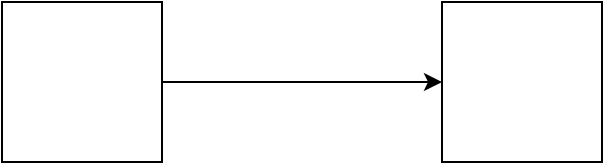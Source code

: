 <mxfile version="21.8.0" type="github">
  <diagram name="Page-1" id="0aORDNu3FcURMgkyUyE6">
    <mxGraphModel dx="1434" dy="776" grid="1" gridSize="10" guides="1" tooltips="1" connect="1" arrows="1" fold="1" page="1" pageScale="1" pageWidth="850" pageHeight="1100" math="0" shadow="0">
      <root>
        <mxCell id="0" />
        <mxCell id="1" parent="0" />
        <mxCell id="KkvB6gR0wvtMuJVjzlPa-4" style="edgeStyle=orthogonalEdgeStyle;rounded=0;orthogonalLoop=1;jettySize=auto;html=1;exitX=1;exitY=0.5;exitDx=0;exitDy=0;" edge="1" parent="1" source="KkvB6gR0wvtMuJVjzlPa-1" target="KkvB6gR0wvtMuJVjzlPa-5">
          <mxGeometry relative="1" as="geometry">
            <mxPoint x="390" y="180" as="targetPoint" />
          </mxGeometry>
        </mxCell>
        <mxCell id="KkvB6gR0wvtMuJVjzlPa-1" value="" style="whiteSpace=wrap;html=1;aspect=fixed;" vertex="1" parent="1">
          <mxGeometry x="130" y="140" width="80" height="80" as="geometry" />
        </mxCell>
        <mxCell id="KkvB6gR0wvtMuJVjzlPa-5" value="" style="whiteSpace=wrap;html=1;aspect=fixed;" vertex="1" parent="1">
          <mxGeometry x="350" y="140" width="80" height="80" as="geometry" />
        </mxCell>
      </root>
    </mxGraphModel>
  </diagram>
</mxfile>
